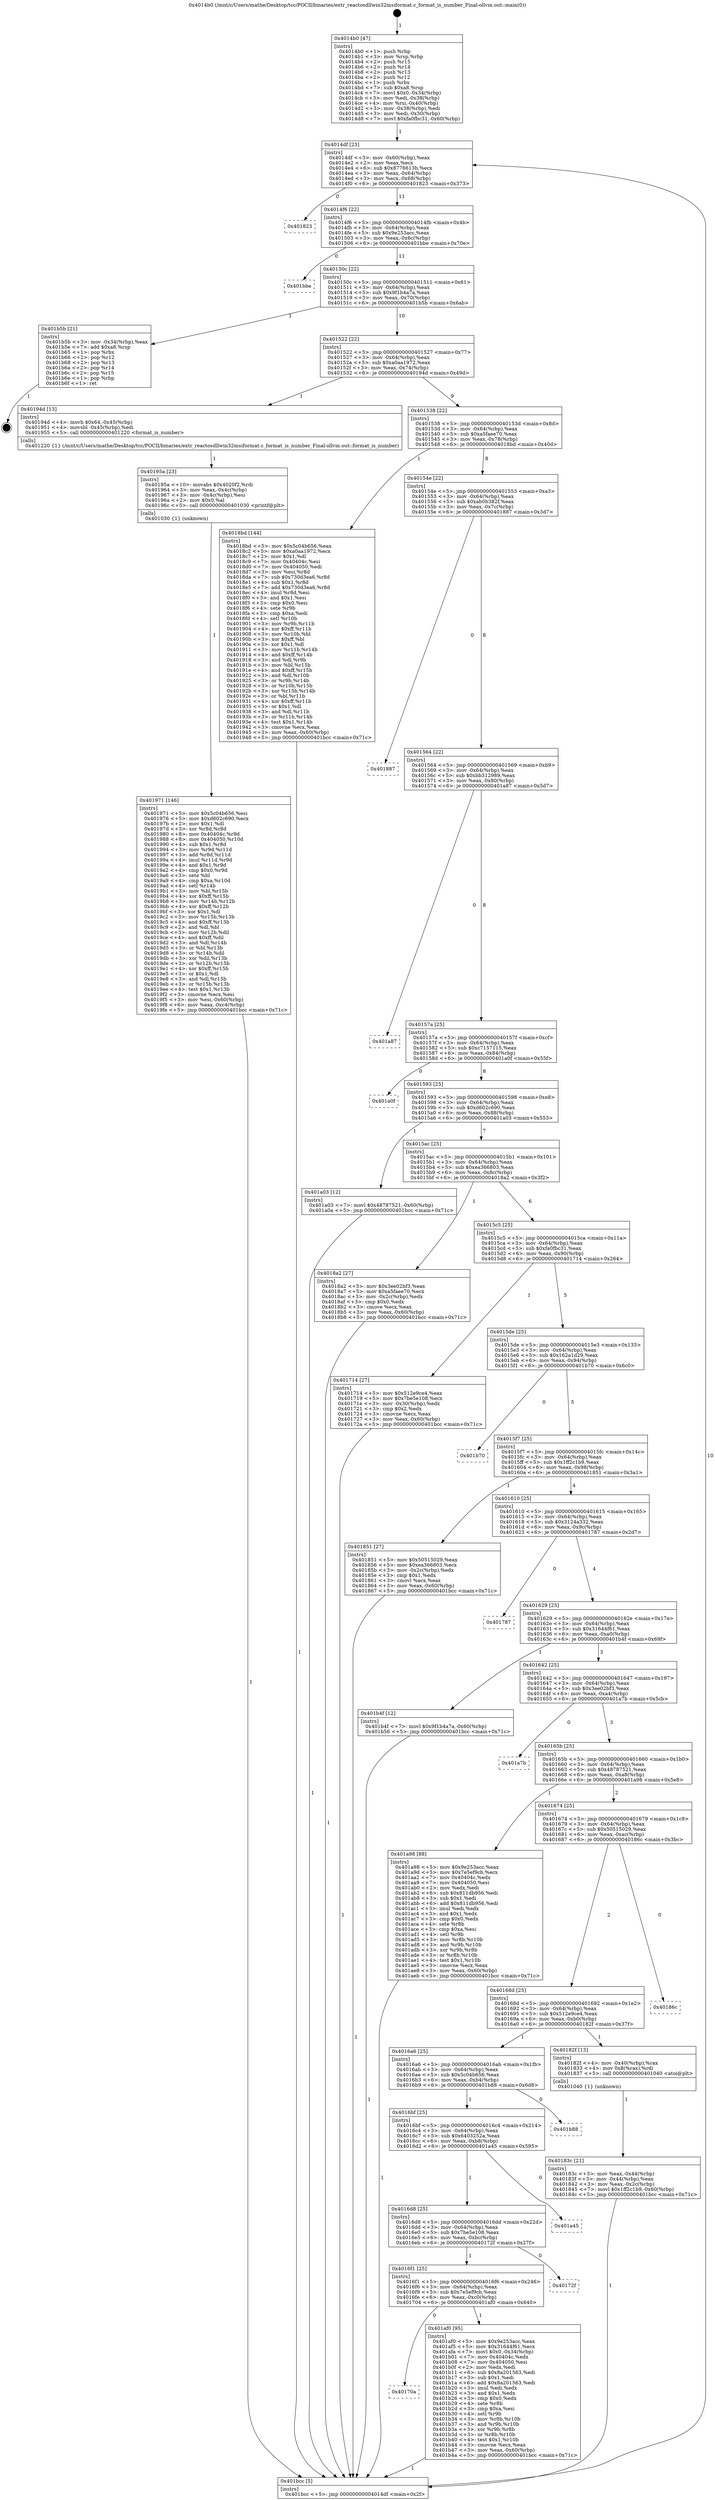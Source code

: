 digraph "0x4014b0" {
  label = "0x4014b0 (/mnt/c/Users/mathe/Desktop/tcc/POCII/binaries/extr_reactosdllwin32msiformat.c_format_is_number_Final-ollvm.out::main(0))"
  labelloc = "t"
  node[shape=record]

  Entry [label="",width=0.3,height=0.3,shape=circle,fillcolor=black,style=filled]
  "0x4014df" [label="{
     0x4014df [23]\l
     | [instrs]\l
     &nbsp;&nbsp;0x4014df \<+3\>: mov -0x60(%rbp),%eax\l
     &nbsp;&nbsp;0x4014e2 \<+2\>: mov %eax,%ecx\l
     &nbsp;&nbsp;0x4014e4 \<+6\>: sub $0x8776613b,%ecx\l
     &nbsp;&nbsp;0x4014ea \<+3\>: mov %eax,-0x64(%rbp)\l
     &nbsp;&nbsp;0x4014ed \<+3\>: mov %ecx,-0x68(%rbp)\l
     &nbsp;&nbsp;0x4014f0 \<+6\>: je 0000000000401823 \<main+0x373\>\l
  }"]
  "0x401823" [label="{
     0x401823\l
  }", style=dashed]
  "0x4014f6" [label="{
     0x4014f6 [22]\l
     | [instrs]\l
     &nbsp;&nbsp;0x4014f6 \<+5\>: jmp 00000000004014fb \<main+0x4b\>\l
     &nbsp;&nbsp;0x4014fb \<+3\>: mov -0x64(%rbp),%eax\l
     &nbsp;&nbsp;0x4014fe \<+5\>: sub $0x9e253acc,%eax\l
     &nbsp;&nbsp;0x401503 \<+3\>: mov %eax,-0x6c(%rbp)\l
     &nbsp;&nbsp;0x401506 \<+6\>: je 0000000000401bbe \<main+0x70e\>\l
  }"]
  Exit [label="",width=0.3,height=0.3,shape=circle,fillcolor=black,style=filled,peripheries=2]
  "0x401bbe" [label="{
     0x401bbe\l
  }", style=dashed]
  "0x40150c" [label="{
     0x40150c [22]\l
     | [instrs]\l
     &nbsp;&nbsp;0x40150c \<+5\>: jmp 0000000000401511 \<main+0x61\>\l
     &nbsp;&nbsp;0x401511 \<+3\>: mov -0x64(%rbp),%eax\l
     &nbsp;&nbsp;0x401514 \<+5\>: sub $0x9f1b4a7a,%eax\l
     &nbsp;&nbsp;0x401519 \<+3\>: mov %eax,-0x70(%rbp)\l
     &nbsp;&nbsp;0x40151c \<+6\>: je 0000000000401b5b \<main+0x6ab\>\l
  }"]
  "0x40170a" [label="{
     0x40170a\l
  }", style=dashed]
  "0x401b5b" [label="{
     0x401b5b [21]\l
     | [instrs]\l
     &nbsp;&nbsp;0x401b5b \<+3\>: mov -0x34(%rbp),%eax\l
     &nbsp;&nbsp;0x401b5e \<+7\>: add $0xa8,%rsp\l
     &nbsp;&nbsp;0x401b65 \<+1\>: pop %rbx\l
     &nbsp;&nbsp;0x401b66 \<+2\>: pop %r12\l
     &nbsp;&nbsp;0x401b68 \<+2\>: pop %r13\l
     &nbsp;&nbsp;0x401b6a \<+2\>: pop %r14\l
     &nbsp;&nbsp;0x401b6c \<+2\>: pop %r15\l
     &nbsp;&nbsp;0x401b6e \<+1\>: pop %rbp\l
     &nbsp;&nbsp;0x401b6f \<+1\>: ret\l
  }"]
  "0x401522" [label="{
     0x401522 [22]\l
     | [instrs]\l
     &nbsp;&nbsp;0x401522 \<+5\>: jmp 0000000000401527 \<main+0x77\>\l
     &nbsp;&nbsp;0x401527 \<+3\>: mov -0x64(%rbp),%eax\l
     &nbsp;&nbsp;0x40152a \<+5\>: sub $0xa0aa1972,%eax\l
     &nbsp;&nbsp;0x40152f \<+3\>: mov %eax,-0x74(%rbp)\l
     &nbsp;&nbsp;0x401532 \<+6\>: je 000000000040194d \<main+0x49d\>\l
  }"]
  "0x401af0" [label="{
     0x401af0 [95]\l
     | [instrs]\l
     &nbsp;&nbsp;0x401af0 \<+5\>: mov $0x9e253acc,%eax\l
     &nbsp;&nbsp;0x401af5 \<+5\>: mov $0x31644f61,%ecx\l
     &nbsp;&nbsp;0x401afa \<+7\>: movl $0x0,-0x34(%rbp)\l
     &nbsp;&nbsp;0x401b01 \<+7\>: mov 0x40404c,%edx\l
     &nbsp;&nbsp;0x401b08 \<+7\>: mov 0x404050,%esi\l
     &nbsp;&nbsp;0x401b0f \<+2\>: mov %edx,%edi\l
     &nbsp;&nbsp;0x401b11 \<+6\>: sub $0x8a201563,%edi\l
     &nbsp;&nbsp;0x401b17 \<+3\>: sub $0x1,%edi\l
     &nbsp;&nbsp;0x401b1a \<+6\>: add $0x8a201563,%edi\l
     &nbsp;&nbsp;0x401b20 \<+3\>: imul %edi,%edx\l
     &nbsp;&nbsp;0x401b23 \<+3\>: and $0x1,%edx\l
     &nbsp;&nbsp;0x401b26 \<+3\>: cmp $0x0,%edx\l
     &nbsp;&nbsp;0x401b29 \<+4\>: sete %r8b\l
     &nbsp;&nbsp;0x401b2d \<+3\>: cmp $0xa,%esi\l
     &nbsp;&nbsp;0x401b30 \<+4\>: setl %r9b\l
     &nbsp;&nbsp;0x401b34 \<+3\>: mov %r8b,%r10b\l
     &nbsp;&nbsp;0x401b37 \<+3\>: and %r9b,%r10b\l
     &nbsp;&nbsp;0x401b3a \<+3\>: xor %r9b,%r8b\l
     &nbsp;&nbsp;0x401b3d \<+3\>: or %r8b,%r10b\l
     &nbsp;&nbsp;0x401b40 \<+4\>: test $0x1,%r10b\l
     &nbsp;&nbsp;0x401b44 \<+3\>: cmovne %ecx,%eax\l
     &nbsp;&nbsp;0x401b47 \<+3\>: mov %eax,-0x60(%rbp)\l
     &nbsp;&nbsp;0x401b4a \<+5\>: jmp 0000000000401bcc \<main+0x71c\>\l
  }"]
  "0x40194d" [label="{
     0x40194d [13]\l
     | [instrs]\l
     &nbsp;&nbsp;0x40194d \<+4\>: movb $0x64,-0x45(%rbp)\l
     &nbsp;&nbsp;0x401951 \<+4\>: movsbl -0x45(%rbp),%edi\l
     &nbsp;&nbsp;0x401955 \<+5\>: call 0000000000401220 \<format_is_number\>\l
     | [calls]\l
     &nbsp;&nbsp;0x401220 \{1\} (/mnt/c/Users/mathe/Desktop/tcc/POCII/binaries/extr_reactosdllwin32msiformat.c_format_is_number_Final-ollvm.out::format_is_number)\l
  }"]
  "0x401538" [label="{
     0x401538 [22]\l
     | [instrs]\l
     &nbsp;&nbsp;0x401538 \<+5\>: jmp 000000000040153d \<main+0x8d\>\l
     &nbsp;&nbsp;0x40153d \<+3\>: mov -0x64(%rbp),%eax\l
     &nbsp;&nbsp;0x401540 \<+5\>: sub $0xa5faee70,%eax\l
     &nbsp;&nbsp;0x401545 \<+3\>: mov %eax,-0x78(%rbp)\l
     &nbsp;&nbsp;0x401548 \<+6\>: je 00000000004018bd \<main+0x40d\>\l
  }"]
  "0x4016f1" [label="{
     0x4016f1 [25]\l
     | [instrs]\l
     &nbsp;&nbsp;0x4016f1 \<+5\>: jmp 00000000004016f6 \<main+0x246\>\l
     &nbsp;&nbsp;0x4016f6 \<+3\>: mov -0x64(%rbp),%eax\l
     &nbsp;&nbsp;0x4016f9 \<+5\>: sub $0x7e5ef9cb,%eax\l
     &nbsp;&nbsp;0x4016fe \<+6\>: mov %eax,-0xc0(%rbp)\l
     &nbsp;&nbsp;0x401704 \<+6\>: je 0000000000401af0 \<main+0x640\>\l
  }"]
  "0x4018bd" [label="{
     0x4018bd [144]\l
     | [instrs]\l
     &nbsp;&nbsp;0x4018bd \<+5\>: mov $0x5c04b656,%eax\l
     &nbsp;&nbsp;0x4018c2 \<+5\>: mov $0xa0aa1972,%ecx\l
     &nbsp;&nbsp;0x4018c7 \<+2\>: mov $0x1,%dl\l
     &nbsp;&nbsp;0x4018c9 \<+7\>: mov 0x40404c,%esi\l
     &nbsp;&nbsp;0x4018d0 \<+7\>: mov 0x404050,%edi\l
     &nbsp;&nbsp;0x4018d7 \<+3\>: mov %esi,%r8d\l
     &nbsp;&nbsp;0x4018da \<+7\>: sub $0x730d3ea6,%r8d\l
     &nbsp;&nbsp;0x4018e1 \<+4\>: sub $0x1,%r8d\l
     &nbsp;&nbsp;0x4018e5 \<+7\>: add $0x730d3ea6,%r8d\l
     &nbsp;&nbsp;0x4018ec \<+4\>: imul %r8d,%esi\l
     &nbsp;&nbsp;0x4018f0 \<+3\>: and $0x1,%esi\l
     &nbsp;&nbsp;0x4018f3 \<+3\>: cmp $0x0,%esi\l
     &nbsp;&nbsp;0x4018f6 \<+4\>: sete %r9b\l
     &nbsp;&nbsp;0x4018fa \<+3\>: cmp $0xa,%edi\l
     &nbsp;&nbsp;0x4018fd \<+4\>: setl %r10b\l
     &nbsp;&nbsp;0x401901 \<+3\>: mov %r9b,%r11b\l
     &nbsp;&nbsp;0x401904 \<+4\>: xor $0xff,%r11b\l
     &nbsp;&nbsp;0x401908 \<+3\>: mov %r10b,%bl\l
     &nbsp;&nbsp;0x40190b \<+3\>: xor $0xff,%bl\l
     &nbsp;&nbsp;0x40190e \<+3\>: xor $0x1,%dl\l
     &nbsp;&nbsp;0x401911 \<+3\>: mov %r11b,%r14b\l
     &nbsp;&nbsp;0x401914 \<+4\>: and $0xff,%r14b\l
     &nbsp;&nbsp;0x401918 \<+3\>: and %dl,%r9b\l
     &nbsp;&nbsp;0x40191b \<+3\>: mov %bl,%r15b\l
     &nbsp;&nbsp;0x40191e \<+4\>: and $0xff,%r15b\l
     &nbsp;&nbsp;0x401922 \<+3\>: and %dl,%r10b\l
     &nbsp;&nbsp;0x401925 \<+3\>: or %r9b,%r14b\l
     &nbsp;&nbsp;0x401928 \<+3\>: or %r10b,%r15b\l
     &nbsp;&nbsp;0x40192b \<+3\>: xor %r15b,%r14b\l
     &nbsp;&nbsp;0x40192e \<+3\>: or %bl,%r11b\l
     &nbsp;&nbsp;0x401931 \<+4\>: xor $0xff,%r11b\l
     &nbsp;&nbsp;0x401935 \<+3\>: or $0x1,%dl\l
     &nbsp;&nbsp;0x401938 \<+3\>: and %dl,%r11b\l
     &nbsp;&nbsp;0x40193b \<+3\>: or %r11b,%r14b\l
     &nbsp;&nbsp;0x40193e \<+4\>: test $0x1,%r14b\l
     &nbsp;&nbsp;0x401942 \<+3\>: cmovne %ecx,%eax\l
     &nbsp;&nbsp;0x401945 \<+3\>: mov %eax,-0x60(%rbp)\l
     &nbsp;&nbsp;0x401948 \<+5\>: jmp 0000000000401bcc \<main+0x71c\>\l
  }"]
  "0x40154e" [label="{
     0x40154e [22]\l
     | [instrs]\l
     &nbsp;&nbsp;0x40154e \<+5\>: jmp 0000000000401553 \<main+0xa3\>\l
     &nbsp;&nbsp;0x401553 \<+3\>: mov -0x64(%rbp),%eax\l
     &nbsp;&nbsp;0x401556 \<+5\>: sub $0xab0b382f,%eax\l
     &nbsp;&nbsp;0x40155b \<+3\>: mov %eax,-0x7c(%rbp)\l
     &nbsp;&nbsp;0x40155e \<+6\>: je 0000000000401887 \<main+0x3d7\>\l
  }"]
  "0x40172f" [label="{
     0x40172f\l
  }", style=dashed]
  "0x401887" [label="{
     0x401887\l
  }", style=dashed]
  "0x401564" [label="{
     0x401564 [22]\l
     | [instrs]\l
     &nbsp;&nbsp;0x401564 \<+5\>: jmp 0000000000401569 \<main+0xb9\>\l
     &nbsp;&nbsp;0x401569 \<+3\>: mov -0x64(%rbp),%eax\l
     &nbsp;&nbsp;0x40156c \<+5\>: sub $0xbb312989,%eax\l
     &nbsp;&nbsp;0x401571 \<+3\>: mov %eax,-0x80(%rbp)\l
     &nbsp;&nbsp;0x401574 \<+6\>: je 0000000000401a87 \<main+0x5d7\>\l
  }"]
  "0x4016d8" [label="{
     0x4016d8 [25]\l
     | [instrs]\l
     &nbsp;&nbsp;0x4016d8 \<+5\>: jmp 00000000004016dd \<main+0x22d\>\l
     &nbsp;&nbsp;0x4016dd \<+3\>: mov -0x64(%rbp),%eax\l
     &nbsp;&nbsp;0x4016e0 \<+5\>: sub $0x7be5e108,%eax\l
     &nbsp;&nbsp;0x4016e5 \<+6\>: mov %eax,-0xbc(%rbp)\l
     &nbsp;&nbsp;0x4016eb \<+6\>: je 000000000040172f \<main+0x27f\>\l
  }"]
  "0x401a87" [label="{
     0x401a87\l
  }", style=dashed]
  "0x40157a" [label="{
     0x40157a [25]\l
     | [instrs]\l
     &nbsp;&nbsp;0x40157a \<+5\>: jmp 000000000040157f \<main+0xcf\>\l
     &nbsp;&nbsp;0x40157f \<+3\>: mov -0x64(%rbp),%eax\l
     &nbsp;&nbsp;0x401582 \<+5\>: sub $0xc7157115,%eax\l
     &nbsp;&nbsp;0x401587 \<+6\>: mov %eax,-0x84(%rbp)\l
     &nbsp;&nbsp;0x40158d \<+6\>: je 0000000000401a0f \<main+0x55f\>\l
  }"]
  "0x401a45" [label="{
     0x401a45\l
  }", style=dashed]
  "0x401a0f" [label="{
     0x401a0f\l
  }", style=dashed]
  "0x401593" [label="{
     0x401593 [25]\l
     | [instrs]\l
     &nbsp;&nbsp;0x401593 \<+5\>: jmp 0000000000401598 \<main+0xe8\>\l
     &nbsp;&nbsp;0x401598 \<+3\>: mov -0x64(%rbp),%eax\l
     &nbsp;&nbsp;0x40159b \<+5\>: sub $0xd602c690,%eax\l
     &nbsp;&nbsp;0x4015a0 \<+6\>: mov %eax,-0x88(%rbp)\l
     &nbsp;&nbsp;0x4015a6 \<+6\>: je 0000000000401a03 \<main+0x553\>\l
  }"]
  "0x4016bf" [label="{
     0x4016bf [25]\l
     | [instrs]\l
     &nbsp;&nbsp;0x4016bf \<+5\>: jmp 00000000004016c4 \<main+0x214\>\l
     &nbsp;&nbsp;0x4016c4 \<+3\>: mov -0x64(%rbp),%eax\l
     &nbsp;&nbsp;0x4016c7 \<+5\>: sub $0x6403252a,%eax\l
     &nbsp;&nbsp;0x4016cc \<+6\>: mov %eax,-0xb8(%rbp)\l
     &nbsp;&nbsp;0x4016d2 \<+6\>: je 0000000000401a45 \<main+0x595\>\l
  }"]
  "0x401a03" [label="{
     0x401a03 [12]\l
     | [instrs]\l
     &nbsp;&nbsp;0x401a03 \<+7\>: movl $0x48787521,-0x60(%rbp)\l
     &nbsp;&nbsp;0x401a0a \<+5\>: jmp 0000000000401bcc \<main+0x71c\>\l
  }"]
  "0x4015ac" [label="{
     0x4015ac [25]\l
     | [instrs]\l
     &nbsp;&nbsp;0x4015ac \<+5\>: jmp 00000000004015b1 \<main+0x101\>\l
     &nbsp;&nbsp;0x4015b1 \<+3\>: mov -0x64(%rbp),%eax\l
     &nbsp;&nbsp;0x4015b4 \<+5\>: sub $0xea366803,%eax\l
     &nbsp;&nbsp;0x4015b9 \<+6\>: mov %eax,-0x8c(%rbp)\l
     &nbsp;&nbsp;0x4015bf \<+6\>: je 00000000004018a2 \<main+0x3f2\>\l
  }"]
  "0x401b88" [label="{
     0x401b88\l
  }", style=dashed]
  "0x4018a2" [label="{
     0x4018a2 [27]\l
     | [instrs]\l
     &nbsp;&nbsp;0x4018a2 \<+5\>: mov $0x3ee02bf3,%eax\l
     &nbsp;&nbsp;0x4018a7 \<+5\>: mov $0xa5faee70,%ecx\l
     &nbsp;&nbsp;0x4018ac \<+3\>: mov -0x2c(%rbp),%edx\l
     &nbsp;&nbsp;0x4018af \<+3\>: cmp $0x0,%edx\l
     &nbsp;&nbsp;0x4018b2 \<+3\>: cmove %ecx,%eax\l
     &nbsp;&nbsp;0x4018b5 \<+3\>: mov %eax,-0x60(%rbp)\l
     &nbsp;&nbsp;0x4018b8 \<+5\>: jmp 0000000000401bcc \<main+0x71c\>\l
  }"]
  "0x4015c5" [label="{
     0x4015c5 [25]\l
     | [instrs]\l
     &nbsp;&nbsp;0x4015c5 \<+5\>: jmp 00000000004015ca \<main+0x11a\>\l
     &nbsp;&nbsp;0x4015ca \<+3\>: mov -0x64(%rbp),%eax\l
     &nbsp;&nbsp;0x4015cd \<+5\>: sub $0xfa0fbc31,%eax\l
     &nbsp;&nbsp;0x4015d2 \<+6\>: mov %eax,-0x90(%rbp)\l
     &nbsp;&nbsp;0x4015d8 \<+6\>: je 0000000000401714 \<main+0x264\>\l
  }"]
  "0x401971" [label="{
     0x401971 [146]\l
     | [instrs]\l
     &nbsp;&nbsp;0x401971 \<+5\>: mov $0x5c04b656,%esi\l
     &nbsp;&nbsp;0x401976 \<+5\>: mov $0xd602c690,%ecx\l
     &nbsp;&nbsp;0x40197b \<+2\>: mov $0x1,%dl\l
     &nbsp;&nbsp;0x40197d \<+3\>: xor %r8d,%r8d\l
     &nbsp;&nbsp;0x401980 \<+8\>: mov 0x40404c,%r9d\l
     &nbsp;&nbsp;0x401988 \<+8\>: mov 0x404050,%r10d\l
     &nbsp;&nbsp;0x401990 \<+4\>: sub $0x1,%r8d\l
     &nbsp;&nbsp;0x401994 \<+3\>: mov %r9d,%r11d\l
     &nbsp;&nbsp;0x401997 \<+3\>: add %r8d,%r11d\l
     &nbsp;&nbsp;0x40199a \<+4\>: imul %r11d,%r9d\l
     &nbsp;&nbsp;0x40199e \<+4\>: and $0x1,%r9d\l
     &nbsp;&nbsp;0x4019a2 \<+4\>: cmp $0x0,%r9d\l
     &nbsp;&nbsp;0x4019a6 \<+3\>: sete %bl\l
     &nbsp;&nbsp;0x4019a9 \<+4\>: cmp $0xa,%r10d\l
     &nbsp;&nbsp;0x4019ad \<+4\>: setl %r14b\l
     &nbsp;&nbsp;0x4019b1 \<+3\>: mov %bl,%r15b\l
     &nbsp;&nbsp;0x4019b4 \<+4\>: xor $0xff,%r15b\l
     &nbsp;&nbsp;0x4019b8 \<+3\>: mov %r14b,%r12b\l
     &nbsp;&nbsp;0x4019bb \<+4\>: xor $0xff,%r12b\l
     &nbsp;&nbsp;0x4019bf \<+3\>: xor $0x1,%dl\l
     &nbsp;&nbsp;0x4019c2 \<+3\>: mov %r15b,%r13b\l
     &nbsp;&nbsp;0x4019c5 \<+4\>: and $0xff,%r13b\l
     &nbsp;&nbsp;0x4019c9 \<+2\>: and %dl,%bl\l
     &nbsp;&nbsp;0x4019cb \<+3\>: mov %r12b,%dil\l
     &nbsp;&nbsp;0x4019ce \<+4\>: and $0xff,%dil\l
     &nbsp;&nbsp;0x4019d2 \<+3\>: and %dl,%r14b\l
     &nbsp;&nbsp;0x4019d5 \<+3\>: or %bl,%r13b\l
     &nbsp;&nbsp;0x4019d8 \<+3\>: or %r14b,%dil\l
     &nbsp;&nbsp;0x4019db \<+3\>: xor %dil,%r13b\l
     &nbsp;&nbsp;0x4019de \<+3\>: or %r12b,%r15b\l
     &nbsp;&nbsp;0x4019e1 \<+4\>: xor $0xff,%r15b\l
     &nbsp;&nbsp;0x4019e5 \<+3\>: or $0x1,%dl\l
     &nbsp;&nbsp;0x4019e8 \<+3\>: and %dl,%r15b\l
     &nbsp;&nbsp;0x4019eb \<+3\>: or %r15b,%r13b\l
     &nbsp;&nbsp;0x4019ee \<+4\>: test $0x1,%r13b\l
     &nbsp;&nbsp;0x4019f2 \<+3\>: cmovne %ecx,%esi\l
     &nbsp;&nbsp;0x4019f5 \<+3\>: mov %esi,-0x60(%rbp)\l
     &nbsp;&nbsp;0x4019f8 \<+6\>: mov %eax,-0xc4(%rbp)\l
     &nbsp;&nbsp;0x4019fe \<+5\>: jmp 0000000000401bcc \<main+0x71c\>\l
  }"]
  "0x401714" [label="{
     0x401714 [27]\l
     | [instrs]\l
     &nbsp;&nbsp;0x401714 \<+5\>: mov $0x512e9ce4,%eax\l
     &nbsp;&nbsp;0x401719 \<+5\>: mov $0x7be5e108,%ecx\l
     &nbsp;&nbsp;0x40171e \<+3\>: mov -0x30(%rbp),%edx\l
     &nbsp;&nbsp;0x401721 \<+3\>: cmp $0x2,%edx\l
     &nbsp;&nbsp;0x401724 \<+3\>: cmovne %ecx,%eax\l
     &nbsp;&nbsp;0x401727 \<+3\>: mov %eax,-0x60(%rbp)\l
     &nbsp;&nbsp;0x40172a \<+5\>: jmp 0000000000401bcc \<main+0x71c\>\l
  }"]
  "0x4015de" [label="{
     0x4015de [25]\l
     | [instrs]\l
     &nbsp;&nbsp;0x4015de \<+5\>: jmp 00000000004015e3 \<main+0x133\>\l
     &nbsp;&nbsp;0x4015e3 \<+3\>: mov -0x64(%rbp),%eax\l
     &nbsp;&nbsp;0x4015e6 \<+5\>: sub $0x162a1d29,%eax\l
     &nbsp;&nbsp;0x4015eb \<+6\>: mov %eax,-0x94(%rbp)\l
     &nbsp;&nbsp;0x4015f1 \<+6\>: je 0000000000401b70 \<main+0x6c0\>\l
  }"]
  "0x401bcc" [label="{
     0x401bcc [5]\l
     | [instrs]\l
     &nbsp;&nbsp;0x401bcc \<+5\>: jmp 00000000004014df \<main+0x2f\>\l
  }"]
  "0x4014b0" [label="{
     0x4014b0 [47]\l
     | [instrs]\l
     &nbsp;&nbsp;0x4014b0 \<+1\>: push %rbp\l
     &nbsp;&nbsp;0x4014b1 \<+3\>: mov %rsp,%rbp\l
     &nbsp;&nbsp;0x4014b4 \<+2\>: push %r15\l
     &nbsp;&nbsp;0x4014b6 \<+2\>: push %r14\l
     &nbsp;&nbsp;0x4014b8 \<+2\>: push %r13\l
     &nbsp;&nbsp;0x4014ba \<+2\>: push %r12\l
     &nbsp;&nbsp;0x4014bc \<+1\>: push %rbx\l
     &nbsp;&nbsp;0x4014bd \<+7\>: sub $0xa8,%rsp\l
     &nbsp;&nbsp;0x4014c4 \<+7\>: movl $0x0,-0x34(%rbp)\l
     &nbsp;&nbsp;0x4014cb \<+3\>: mov %edi,-0x38(%rbp)\l
     &nbsp;&nbsp;0x4014ce \<+4\>: mov %rsi,-0x40(%rbp)\l
     &nbsp;&nbsp;0x4014d2 \<+3\>: mov -0x38(%rbp),%edi\l
     &nbsp;&nbsp;0x4014d5 \<+3\>: mov %edi,-0x30(%rbp)\l
     &nbsp;&nbsp;0x4014d8 \<+7\>: movl $0xfa0fbc31,-0x60(%rbp)\l
  }"]
  "0x40195a" [label="{
     0x40195a [23]\l
     | [instrs]\l
     &nbsp;&nbsp;0x40195a \<+10\>: movabs $0x4020f2,%rdi\l
     &nbsp;&nbsp;0x401964 \<+3\>: mov %eax,-0x4c(%rbp)\l
     &nbsp;&nbsp;0x401967 \<+3\>: mov -0x4c(%rbp),%esi\l
     &nbsp;&nbsp;0x40196a \<+2\>: mov $0x0,%al\l
     &nbsp;&nbsp;0x40196c \<+5\>: call 0000000000401030 \<printf@plt\>\l
     | [calls]\l
     &nbsp;&nbsp;0x401030 \{1\} (unknown)\l
  }"]
  "0x401b70" [label="{
     0x401b70\l
  }", style=dashed]
  "0x4015f7" [label="{
     0x4015f7 [25]\l
     | [instrs]\l
     &nbsp;&nbsp;0x4015f7 \<+5\>: jmp 00000000004015fc \<main+0x14c\>\l
     &nbsp;&nbsp;0x4015fc \<+3\>: mov -0x64(%rbp),%eax\l
     &nbsp;&nbsp;0x4015ff \<+5\>: sub $0x1ff2c1b9,%eax\l
     &nbsp;&nbsp;0x401604 \<+6\>: mov %eax,-0x98(%rbp)\l
     &nbsp;&nbsp;0x40160a \<+6\>: je 0000000000401851 \<main+0x3a1\>\l
  }"]
  "0x40183c" [label="{
     0x40183c [21]\l
     | [instrs]\l
     &nbsp;&nbsp;0x40183c \<+3\>: mov %eax,-0x44(%rbp)\l
     &nbsp;&nbsp;0x40183f \<+3\>: mov -0x44(%rbp),%eax\l
     &nbsp;&nbsp;0x401842 \<+3\>: mov %eax,-0x2c(%rbp)\l
     &nbsp;&nbsp;0x401845 \<+7\>: movl $0x1ff2c1b9,-0x60(%rbp)\l
     &nbsp;&nbsp;0x40184c \<+5\>: jmp 0000000000401bcc \<main+0x71c\>\l
  }"]
  "0x401851" [label="{
     0x401851 [27]\l
     | [instrs]\l
     &nbsp;&nbsp;0x401851 \<+5\>: mov $0x50515029,%eax\l
     &nbsp;&nbsp;0x401856 \<+5\>: mov $0xea366803,%ecx\l
     &nbsp;&nbsp;0x40185b \<+3\>: mov -0x2c(%rbp),%edx\l
     &nbsp;&nbsp;0x40185e \<+3\>: cmp $0x1,%edx\l
     &nbsp;&nbsp;0x401861 \<+3\>: cmovl %ecx,%eax\l
     &nbsp;&nbsp;0x401864 \<+3\>: mov %eax,-0x60(%rbp)\l
     &nbsp;&nbsp;0x401867 \<+5\>: jmp 0000000000401bcc \<main+0x71c\>\l
  }"]
  "0x401610" [label="{
     0x401610 [25]\l
     | [instrs]\l
     &nbsp;&nbsp;0x401610 \<+5\>: jmp 0000000000401615 \<main+0x165\>\l
     &nbsp;&nbsp;0x401615 \<+3\>: mov -0x64(%rbp),%eax\l
     &nbsp;&nbsp;0x401618 \<+5\>: sub $0x3124a332,%eax\l
     &nbsp;&nbsp;0x40161d \<+6\>: mov %eax,-0x9c(%rbp)\l
     &nbsp;&nbsp;0x401623 \<+6\>: je 0000000000401787 \<main+0x2d7\>\l
  }"]
  "0x4016a6" [label="{
     0x4016a6 [25]\l
     | [instrs]\l
     &nbsp;&nbsp;0x4016a6 \<+5\>: jmp 00000000004016ab \<main+0x1fb\>\l
     &nbsp;&nbsp;0x4016ab \<+3\>: mov -0x64(%rbp),%eax\l
     &nbsp;&nbsp;0x4016ae \<+5\>: sub $0x5c04b656,%eax\l
     &nbsp;&nbsp;0x4016b3 \<+6\>: mov %eax,-0xb4(%rbp)\l
     &nbsp;&nbsp;0x4016b9 \<+6\>: je 0000000000401b88 \<main+0x6d8\>\l
  }"]
  "0x401787" [label="{
     0x401787\l
  }", style=dashed]
  "0x401629" [label="{
     0x401629 [25]\l
     | [instrs]\l
     &nbsp;&nbsp;0x401629 \<+5\>: jmp 000000000040162e \<main+0x17e\>\l
     &nbsp;&nbsp;0x40162e \<+3\>: mov -0x64(%rbp),%eax\l
     &nbsp;&nbsp;0x401631 \<+5\>: sub $0x31644f61,%eax\l
     &nbsp;&nbsp;0x401636 \<+6\>: mov %eax,-0xa0(%rbp)\l
     &nbsp;&nbsp;0x40163c \<+6\>: je 0000000000401b4f \<main+0x69f\>\l
  }"]
  "0x40182f" [label="{
     0x40182f [13]\l
     | [instrs]\l
     &nbsp;&nbsp;0x40182f \<+4\>: mov -0x40(%rbp),%rax\l
     &nbsp;&nbsp;0x401833 \<+4\>: mov 0x8(%rax),%rdi\l
     &nbsp;&nbsp;0x401837 \<+5\>: call 0000000000401040 \<atoi@plt\>\l
     | [calls]\l
     &nbsp;&nbsp;0x401040 \{1\} (unknown)\l
  }"]
  "0x401b4f" [label="{
     0x401b4f [12]\l
     | [instrs]\l
     &nbsp;&nbsp;0x401b4f \<+7\>: movl $0x9f1b4a7a,-0x60(%rbp)\l
     &nbsp;&nbsp;0x401b56 \<+5\>: jmp 0000000000401bcc \<main+0x71c\>\l
  }"]
  "0x401642" [label="{
     0x401642 [25]\l
     | [instrs]\l
     &nbsp;&nbsp;0x401642 \<+5\>: jmp 0000000000401647 \<main+0x197\>\l
     &nbsp;&nbsp;0x401647 \<+3\>: mov -0x64(%rbp),%eax\l
     &nbsp;&nbsp;0x40164a \<+5\>: sub $0x3ee02bf3,%eax\l
     &nbsp;&nbsp;0x40164f \<+6\>: mov %eax,-0xa4(%rbp)\l
     &nbsp;&nbsp;0x401655 \<+6\>: je 0000000000401a7b \<main+0x5cb\>\l
  }"]
  "0x40168d" [label="{
     0x40168d [25]\l
     | [instrs]\l
     &nbsp;&nbsp;0x40168d \<+5\>: jmp 0000000000401692 \<main+0x1e2\>\l
     &nbsp;&nbsp;0x401692 \<+3\>: mov -0x64(%rbp),%eax\l
     &nbsp;&nbsp;0x401695 \<+5\>: sub $0x512e9ce4,%eax\l
     &nbsp;&nbsp;0x40169a \<+6\>: mov %eax,-0xb0(%rbp)\l
     &nbsp;&nbsp;0x4016a0 \<+6\>: je 000000000040182f \<main+0x37f\>\l
  }"]
  "0x401a7b" [label="{
     0x401a7b\l
  }", style=dashed]
  "0x40165b" [label="{
     0x40165b [25]\l
     | [instrs]\l
     &nbsp;&nbsp;0x40165b \<+5\>: jmp 0000000000401660 \<main+0x1b0\>\l
     &nbsp;&nbsp;0x401660 \<+3\>: mov -0x64(%rbp),%eax\l
     &nbsp;&nbsp;0x401663 \<+5\>: sub $0x48787521,%eax\l
     &nbsp;&nbsp;0x401668 \<+6\>: mov %eax,-0xa8(%rbp)\l
     &nbsp;&nbsp;0x40166e \<+6\>: je 0000000000401a98 \<main+0x5e8\>\l
  }"]
  "0x40186c" [label="{
     0x40186c\l
  }", style=dashed]
  "0x401a98" [label="{
     0x401a98 [88]\l
     | [instrs]\l
     &nbsp;&nbsp;0x401a98 \<+5\>: mov $0x9e253acc,%eax\l
     &nbsp;&nbsp;0x401a9d \<+5\>: mov $0x7e5ef9cb,%ecx\l
     &nbsp;&nbsp;0x401aa2 \<+7\>: mov 0x40404c,%edx\l
     &nbsp;&nbsp;0x401aa9 \<+7\>: mov 0x404050,%esi\l
     &nbsp;&nbsp;0x401ab0 \<+2\>: mov %edx,%edi\l
     &nbsp;&nbsp;0x401ab2 \<+6\>: sub $0x811db956,%edi\l
     &nbsp;&nbsp;0x401ab8 \<+3\>: sub $0x1,%edi\l
     &nbsp;&nbsp;0x401abb \<+6\>: add $0x811db956,%edi\l
     &nbsp;&nbsp;0x401ac1 \<+3\>: imul %edi,%edx\l
     &nbsp;&nbsp;0x401ac4 \<+3\>: and $0x1,%edx\l
     &nbsp;&nbsp;0x401ac7 \<+3\>: cmp $0x0,%edx\l
     &nbsp;&nbsp;0x401aca \<+4\>: sete %r8b\l
     &nbsp;&nbsp;0x401ace \<+3\>: cmp $0xa,%esi\l
     &nbsp;&nbsp;0x401ad1 \<+4\>: setl %r9b\l
     &nbsp;&nbsp;0x401ad5 \<+3\>: mov %r8b,%r10b\l
     &nbsp;&nbsp;0x401ad8 \<+3\>: and %r9b,%r10b\l
     &nbsp;&nbsp;0x401adb \<+3\>: xor %r9b,%r8b\l
     &nbsp;&nbsp;0x401ade \<+3\>: or %r8b,%r10b\l
     &nbsp;&nbsp;0x401ae1 \<+4\>: test $0x1,%r10b\l
     &nbsp;&nbsp;0x401ae5 \<+3\>: cmovne %ecx,%eax\l
     &nbsp;&nbsp;0x401ae8 \<+3\>: mov %eax,-0x60(%rbp)\l
     &nbsp;&nbsp;0x401aeb \<+5\>: jmp 0000000000401bcc \<main+0x71c\>\l
  }"]
  "0x401674" [label="{
     0x401674 [25]\l
     | [instrs]\l
     &nbsp;&nbsp;0x401674 \<+5\>: jmp 0000000000401679 \<main+0x1c9\>\l
     &nbsp;&nbsp;0x401679 \<+3\>: mov -0x64(%rbp),%eax\l
     &nbsp;&nbsp;0x40167c \<+5\>: sub $0x50515029,%eax\l
     &nbsp;&nbsp;0x401681 \<+6\>: mov %eax,-0xac(%rbp)\l
     &nbsp;&nbsp;0x401687 \<+6\>: je 000000000040186c \<main+0x3bc\>\l
  }"]
  Entry -> "0x4014b0" [label=" 1"]
  "0x4014df" -> "0x401823" [label=" 0"]
  "0x4014df" -> "0x4014f6" [label=" 11"]
  "0x401b5b" -> Exit [label=" 1"]
  "0x4014f6" -> "0x401bbe" [label=" 0"]
  "0x4014f6" -> "0x40150c" [label=" 11"]
  "0x401b4f" -> "0x401bcc" [label=" 1"]
  "0x40150c" -> "0x401b5b" [label=" 1"]
  "0x40150c" -> "0x401522" [label=" 10"]
  "0x401af0" -> "0x401bcc" [label=" 1"]
  "0x401522" -> "0x40194d" [label=" 1"]
  "0x401522" -> "0x401538" [label=" 9"]
  "0x4016f1" -> "0x40170a" [label=" 0"]
  "0x401538" -> "0x4018bd" [label=" 1"]
  "0x401538" -> "0x40154e" [label=" 8"]
  "0x4016f1" -> "0x401af0" [label=" 1"]
  "0x40154e" -> "0x401887" [label=" 0"]
  "0x40154e" -> "0x401564" [label=" 8"]
  "0x4016d8" -> "0x4016f1" [label=" 1"]
  "0x401564" -> "0x401a87" [label=" 0"]
  "0x401564" -> "0x40157a" [label=" 8"]
  "0x4016d8" -> "0x40172f" [label=" 0"]
  "0x40157a" -> "0x401a0f" [label=" 0"]
  "0x40157a" -> "0x401593" [label=" 8"]
  "0x4016bf" -> "0x4016d8" [label=" 1"]
  "0x401593" -> "0x401a03" [label=" 1"]
  "0x401593" -> "0x4015ac" [label=" 7"]
  "0x4016bf" -> "0x401a45" [label=" 0"]
  "0x4015ac" -> "0x4018a2" [label=" 1"]
  "0x4015ac" -> "0x4015c5" [label=" 6"]
  "0x4016a6" -> "0x4016bf" [label=" 1"]
  "0x4015c5" -> "0x401714" [label=" 1"]
  "0x4015c5" -> "0x4015de" [label=" 5"]
  "0x401714" -> "0x401bcc" [label=" 1"]
  "0x4014b0" -> "0x4014df" [label=" 1"]
  "0x401bcc" -> "0x4014df" [label=" 10"]
  "0x4016a6" -> "0x401b88" [label=" 0"]
  "0x4015de" -> "0x401b70" [label=" 0"]
  "0x4015de" -> "0x4015f7" [label=" 5"]
  "0x401a98" -> "0x401bcc" [label=" 1"]
  "0x4015f7" -> "0x401851" [label=" 1"]
  "0x4015f7" -> "0x401610" [label=" 4"]
  "0x401a03" -> "0x401bcc" [label=" 1"]
  "0x401610" -> "0x401787" [label=" 0"]
  "0x401610" -> "0x401629" [label=" 4"]
  "0x401971" -> "0x401bcc" [label=" 1"]
  "0x401629" -> "0x401b4f" [label=" 1"]
  "0x401629" -> "0x401642" [label=" 3"]
  "0x40195a" -> "0x401971" [label=" 1"]
  "0x401642" -> "0x401a7b" [label=" 0"]
  "0x401642" -> "0x40165b" [label=" 3"]
  "0x4018bd" -> "0x401bcc" [label=" 1"]
  "0x40165b" -> "0x401a98" [label=" 1"]
  "0x40165b" -> "0x401674" [label=" 2"]
  "0x4018a2" -> "0x401bcc" [label=" 1"]
  "0x401674" -> "0x40186c" [label=" 0"]
  "0x401674" -> "0x40168d" [label=" 2"]
  "0x40194d" -> "0x40195a" [label=" 1"]
  "0x40168d" -> "0x40182f" [label=" 1"]
  "0x40168d" -> "0x4016a6" [label=" 1"]
  "0x40182f" -> "0x40183c" [label=" 1"]
  "0x40183c" -> "0x401bcc" [label=" 1"]
  "0x401851" -> "0x401bcc" [label=" 1"]
}
